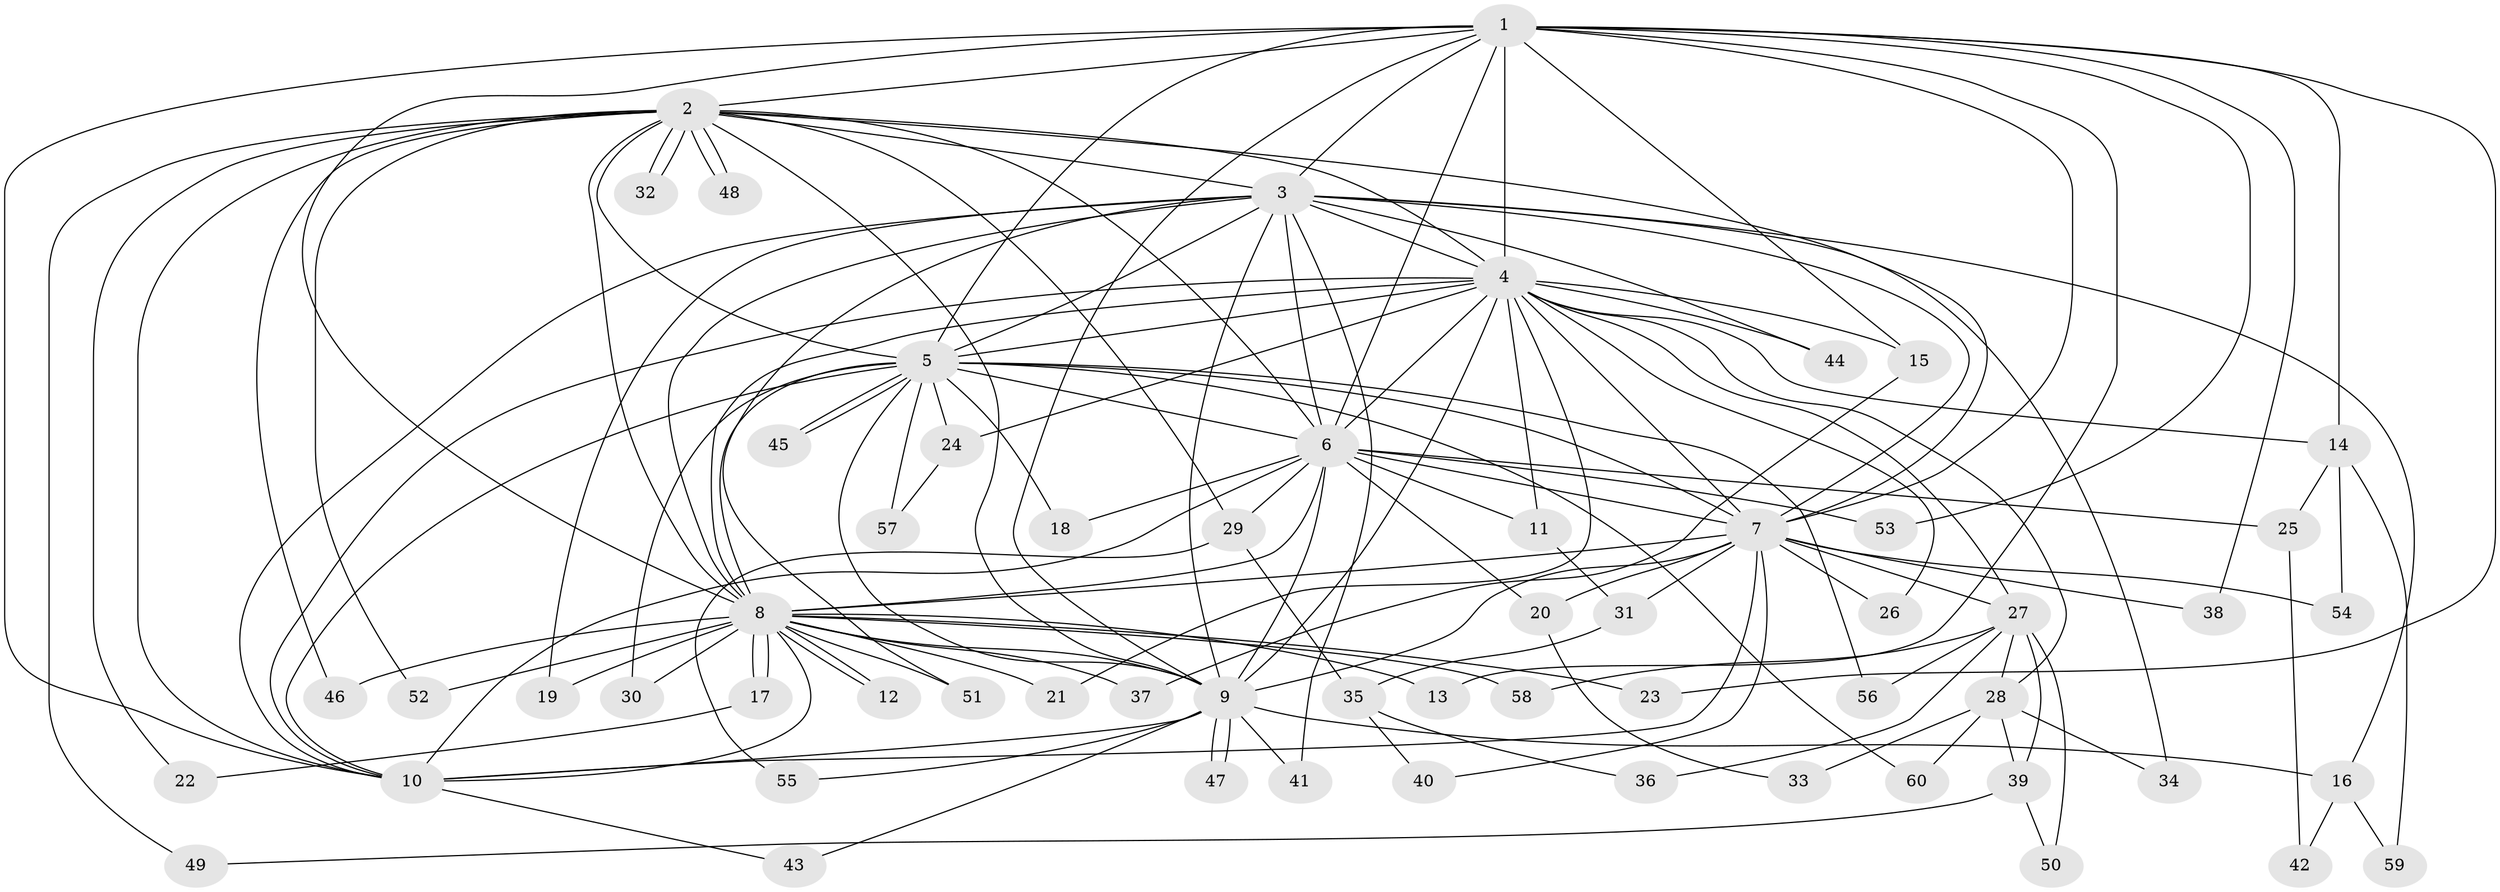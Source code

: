 // Generated by graph-tools (version 1.1) at 2025/34/03/09/25 02:34:51]
// undirected, 60 vertices, 145 edges
graph export_dot {
graph [start="1"]
  node [color=gray90,style=filled];
  1;
  2;
  3;
  4;
  5;
  6;
  7;
  8;
  9;
  10;
  11;
  12;
  13;
  14;
  15;
  16;
  17;
  18;
  19;
  20;
  21;
  22;
  23;
  24;
  25;
  26;
  27;
  28;
  29;
  30;
  31;
  32;
  33;
  34;
  35;
  36;
  37;
  38;
  39;
  40;
  41;
  42;
  43;
  44;
  45;
  46;
  47;
  48;
  49;
  50;
  51;
  52;
  53;
  54;
  55;
  56;
  57;
  58;
  59;
  60;
  1 -- 2;
  1 -- 3;
  1 -- 4;
  1 -- 5;
  1 -- 6;
  1 -- 7;
  1 -- 8;
  1 -- 9;
  1 -- 10;
  1 -- 13;
  1 -- 14;
  1 -- 15;
  1 -- 23;
  1 -- 38;
  1 -- 53;
  2 -- 3;
  2 -- 4;
  2 -- 5;
  2 -- 6;
  2 -- 7;
  2 -- 8;
  2 -- 9;
  2 -- 10;
  2 -- 22;
  2 -- 29;
  2 -- 32;
  2 -- 32;
  2 -- 46;
  2 -- 48;
  2 -- 48;
  2 -- 49;
  2 -- 52;
  3 -- 4;
  3 -- 5;
  3 -- 6;
  3 -- 7;
  3 -- 8;
  3 -- 9;
  3 -- 10;
  3 -- 16;
  3 -- 19;
  3 -- 34;
  3 -- 41;
  3 -- 44;
  3 -- 51;
  4 -- 5;
  4 -- 6;
  4 -- 7;
  4 -- 8;
  4 -- 9;
  4 -- 10;
  4 -- 11;
  4 -- 14;
  4 -- 15;
  4 -- 21;
  4 -- 24;
  4 -- 26;
  4 -- 27;
  4 -- 28;
  4 -- 44;
  5 -- 6;
  5 -- 7;
  5 -- 8;
  5 -- 9;
  5 -- 10;
  5 -- 18;
  5 -- 24;
  5 -- 30;
  5 -- 45;
  5 -- 45;
  5 -- 56;
  5 -- 57;
  5 -- 60;
  6 -- 7;
  6 -- 8;
  6 -- 9;
  6 -- 10;
  6 -- 11;
  6 -- 18;
  6 -- 20;
  6 -- 25;
  6 -- 29;
  6 -- 53;
  7 -- 8;
  7 -- 9;
  7 -- 10;
  7 -- 20;
  7 -- 26;
  7 -- 27;
  7 -- 31;
  7 -- 38;
  7 -- 40;
  7 -- 54;
  8 -- 9;
  8 -- 10;
  8 -- 12;
  8 -- 12;
  8 -- 13;
  8 -- 17;
  8 -- 17;
  8 -- 19;
  8 -- 21;
  8 -- 23;
  8 -- 30;
  8 -- 37;
  8 -- 46;
  8 -- 51;
  8 -- 52;
  8 -- 58;
  9 -- 10;
  9 -- 16;
  9 -- 41;
  9 -- 43;
  9 -- 47;
  9 -- 47;
  9 -- 55;
  10 -- 43;
  11 -- 31;
  14 -- 25;
  14 -- 54;
  14 -- 59;
  15 -- 37;
  16 -- 42;
  16 -- 59;
  17 -- 22;
  20 -- 33;
  24 -- 57;
  25 -- 42;
  27 -- 28;
  27 -- 36;
  27 -- 39;
  27 -- 50;
  27 -- 56;
  27 -- 58;
  28 -- 33;
  28 -- 34;
  28 -- 39;
  28 -- 60;
  29 -- 35;
  29 -- 55;
  31 -- 35;
  35 -- 36;
  35 -- 40;
  39 -- 49;
  39 -- 50;
}
